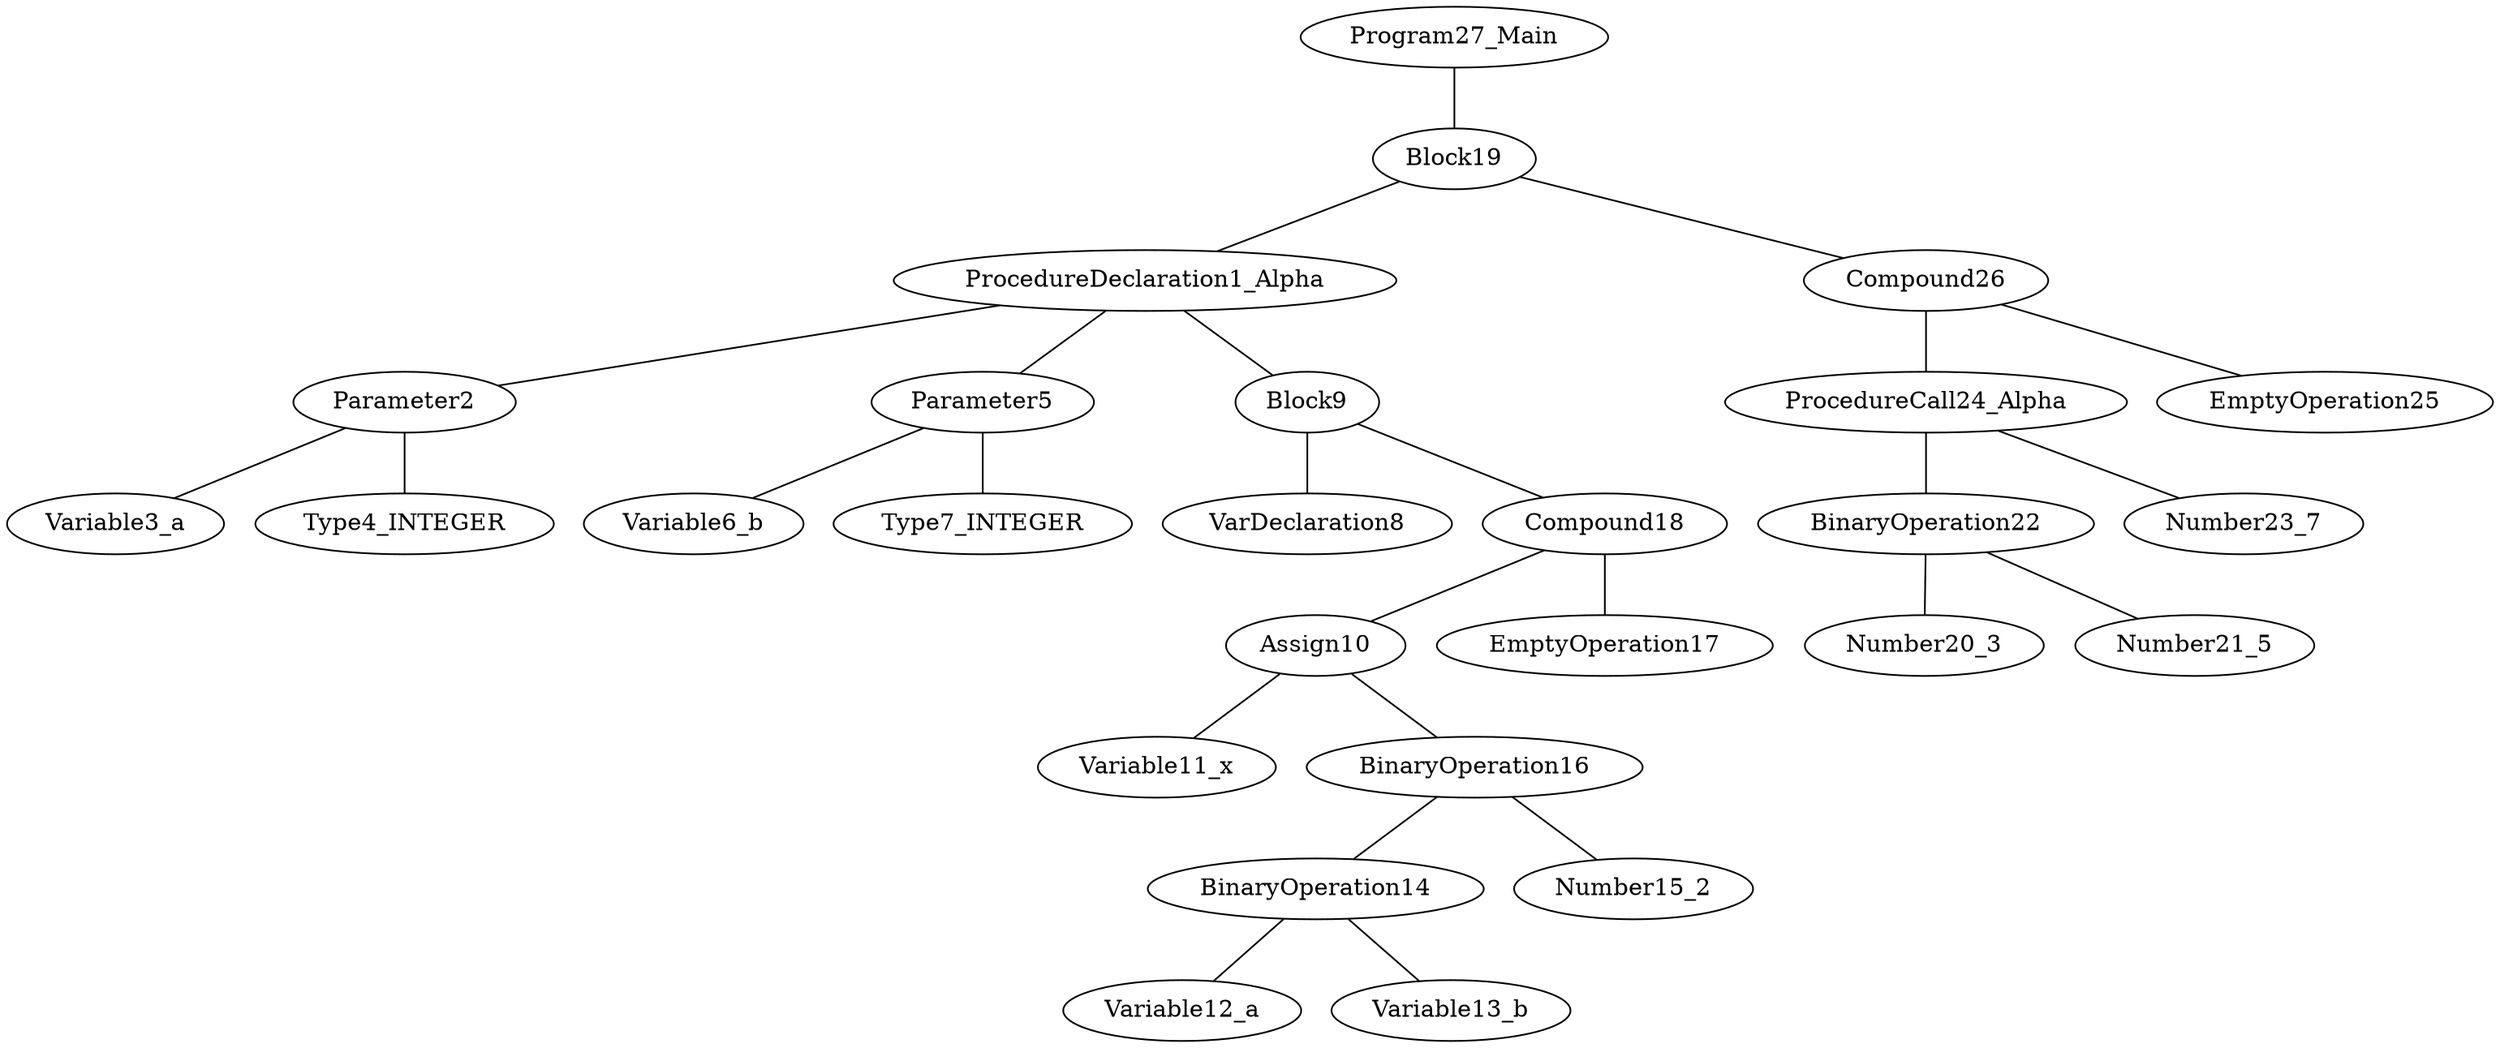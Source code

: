 graph AbstractSyntaxTree {
	"Variable3_a" []
	"Type4_INTEGER" []
	"Parameter2" []
		Parameter2 -- Variable3_a []
		Parameter2 -- Type4_INTEGER []
	"Variable6_b" []
	"Type7_INTEGER" []
	"Parameter5" []
		Parameter5 -- Variable6_b []
		Parameter5 -- Type7_INTEGER []
	"Parameter2" []
		ProcedureDeclaration1_Alpha -- Parameter2 []
	"Parameter5" []
		ProcedureDeclaration1_Alpha -- Parameter5 []
	"VarDeclaration8" []
		Block9 -- VarDeclaration8 []
	"Assign10" []
	"Variable11_x" []
		Assign10 -- Variable11_x []
	"Variable12_a" []
	"Variable13_b" []
	"BinaryOperation14" []
		BinaryOperation14 -- Variable12_a []
		BinaryOperation14 -- Variable13_b []
	"BinaryOperation14" []
	"Number15_2" []
	"BinaryOperation16" []
		BinaryOperation16 -- BinaryOperation14 []
		BinaryOperation16 -- Number15_2 []
	"BinaryOperation16" []
		Assign10 -- BinaryOperation16 []
	"Assign10" []
		Compound18 -- Assign10 []
	"EmptyOperation17" []
		Compound18 -- EmptyOperation17 []
	"Compound18" []
		Block9 -- Compound18 []
	"Block9" []
	"ProcedureDeclaration1_Alpha" []
		ProcedureDeclaration1_Alpha -- Block9 []
	"ProcedureDeclaration1_Alpha" []
		Block19 -- ProcedureDeclaration1_Alpha []
	"Number20_3" []
	"Number21_5" []
	"BinaryOperation22" []
		BinaryOperation22 -- Number20_3 []
		BinaryOperation22 -- Number21_5 []
	"BinaryOperation22" []
		ProcedureCall24_Alpha -- BinaryOperation22 []
	"Number23_7" []
		ProcedureCall24_Alpha -- Number23_7 []
	"ProcedureCall24_Alpha" []
		Compound26 -- ProcedureCall24_Alpha []
	"EmptyOperation25" []
		Compound26 -- EmptyOperation25 []
	"Compound26" []
		Block19 -- Compound26 []
	"Program27_Main" []
	"Block19" []
		Program27_Main -- Block19 []
}
